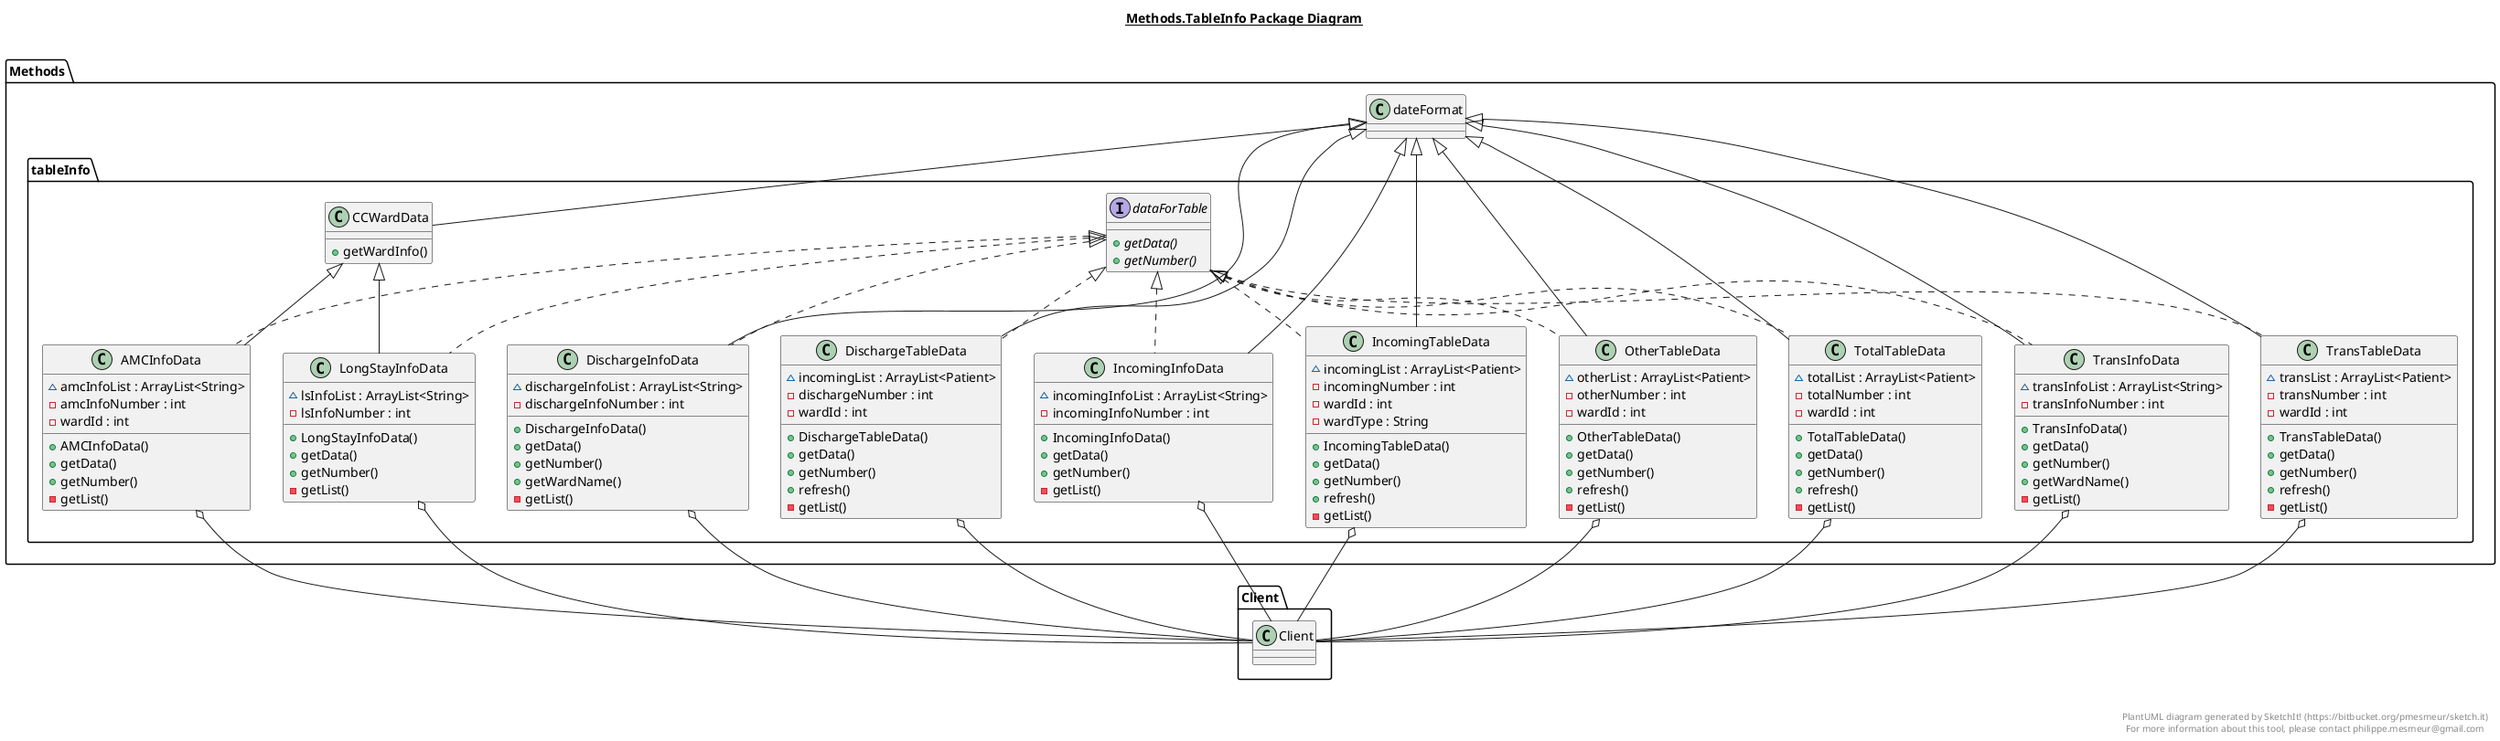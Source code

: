 @startuml

title __Methods.TableInfo Package Diagram__\n


    namespace Methods {
      namespace tableInfo {
        class Methods.tableInfo.AMCInfoData {
            ~ amcInfoList : ArrayList<String>
            - amcInfoNumber : int
            - wardId : int
            + AMCInfoData()
            + getData()
            + getNumber()
            - getList()
        }
      }
    }

  


    namespace Methods {
      namespace tableInfo {
        class Methods.tableInfo.CCWardData {
            + getWardInfo()
        }
      }
    }

  

    namespace Methods {
      namespace tableInfo {
        class Methods.tableInfo.DischargeInfoData {
            ~ dischargeInfoList : ArrayList<String>
            - dischargeInfoNumber : int
            + DischargeInfoData()
            + getData()
            + getNumber()
            + getWardName()
            - getList()
        }
      }
    }

  

    namespace Methods {
      namespace tableInfo {
        class Methods.tableInfo.DischargeTableData {
            ~ incomingList : ArrayList<Patient>
            - dischargeNumber : int
            - wardId : int
            + DischargeTableData()
            + getData()
            + getNumber()
            + refresh()
            - getList()
        }
      }
    }

  


    namespace Methods {
      namespace tableInfo {
        class Methods.tableInfo.IncomingInfoData {
            ~ incomingInfoList : ArrayList<String>
            - incomingInfoNumber : int
            + IncomingInfoData()
            + getData()
            + getNumber()
            - getList()
        }
      }
    }

  


    namespace Methods {
      namespace tableInfo {
        class Methods.tableInfo.IncomingTableData {
            ~ incomingList : ArrayList<Patient>
            - incomingNumber : int
            - wardId : int
            - wardType : String
            + IncomingTableData()
            + getData()
            + getNumber()
            + refresh()
            - getList()
        }
      }
    }


    namespace Methods {
      namespace tableInfo {
        class Methods.tableInfo.LongStayInfoData {
            ~ lsInfoList : ArrayList<String>
            - lsInfoNumber : int
            + LongStayInfoData()
            + getData()
            + getNumber()
            - getList()
        }
      }
    }

  

    namespace Methods {
      namespace tableInfo {
        class Methods.tableInfo.OtherTableData {
            ~ otherList : ArrayList<Patient>
            - otherNumber : int
            - wardId : int
            + OtherTableData()
            + getData()
            + getNumber()
            + refresh()
            - getList()
        }
      }
    }

  

    namespace Methods {
      namespace tableInfo {
        class Methods.tableInfo.TotalTableData {
            ~ totalList : ArrayList<Patient>
            - totalNumber : int
            - wardId : int
            + TotalTableData()
            + getData()
            + getNumber()
            + refresh()
            - getList()
        }
      }
    }

  


    namespace Methods {
      namespace tableInfo {
        class Methods.tableInfo.TransInfoData {
            ~ transInfoList : ArrayList<String>
            - transInfoNumber : int
            + TransInfoData()
            + getData()
            + getNumber()
            + getWardName()
            - getList()
        }
      }
    }

    namespace Methods {
      namespace tableInfo {
        class Methods.tableInfo.TransTableData {
            ~ transList : ArrayList<Patient>
            - transNumber : int
            - wardId : int
            + TransTableData()
            + getData()
            + getNumber()
            + refresh()
            - getList()
        }
      }
    }

  


    namespace Methods {
      namespace tableInfo {
        interface Methods.tableInfo.dataForTable {
            {abstract} + getData()
            {abstract} + getNumber()
        }
      }
    }

  

  Methods.tableInfo.AMCInfoData .up.|> Methods.tableInfo.dataForTable
  Methods.tableInfo.AMCInfoData -up-|> Methods.tableInfo.CCWardData
  Methods.tableInfo.AMCInfoData o-- Client.Client
  Methods.tableInfo.CCWardData -up-|> Methods.dateFormat
  Methods.tableInfo.DischargeInfoData .up.|> Methods.tableInfo.dataForTable
  Methods.tableInfo.DischargeInfoData -up-|> Methods.dateFormat
  Methods.tableInfo.DischargeInfoData o-- Client.Client
  Methods.tableInfo.DischargeTableData .up.|> Methods.tableInfo.dataForTable
  Methods.tableInfo.DischargeTableData -up-|> Methods.dateFormat
  Methods.tableInfo.DischargeTableData o-- Client.Client
  Methods.tableInfo.IncomingInfoData .up.|> Methods.tableInfo.dataForTable
  Methods.tableInfo.IncomingInfoData -up-|> Methods.dateFormat
  Methods.tableInfo.IncomingInfoData o-- Client.Client
  Methods.tableInfo.IncomingTableData .up.|> Methods.tableInfo.dataForTable
  Methods.tableInfo.IncomingTableData -up-|> Methods.dateFormat
  Methods.tableInfo.IncomingTableData o-- Client.Client
  Methods.tableInfo.LongStayInfoData .up.|> Methods.tableInfo.dataForTable
  Methods.tableInfo.LongStayInfoData -up-|> Methods.tableInfo.CCWardData
  Methods.tableInfo.LongStayInfoData o-- Client.Client
  Methods.tableInfo.OtherTableData .up.|> Methods.tableInfo.dataForTable
  Methods.tableInfo.OtherTableData -up-|> Methods.dateFormat
  Methods.tableInfo.OtherTableData o-- Client.Client
  Methods.tableInfo.TotalTableData .up.|> Methods.tableInfo.dataForTable
  Methods.tableInfo.TotalTableData -up-|> Methods.dateFormat
  Methods.tableInfo.TotalTableData o-- Client.Client
  Methods.tableInfo.TransInfoData .up.|> Methods.tableInfo.dataForTable
  Methods.tableInfo.TransInfoData -up-|> Methods.dateFormat
  Methods.tableInfo.TransInfoData o-- Client.Client
  Methods.tableInfo.TransTableData .up.|> Methods.tableInfo.dataForTable
  Methods.tableInfo.TransTableData -up-|> Methods.dateFormat
  Methods.tableInfo.TransTableData o-- Client.Client


right footer


PlantUML diagram generated by SketchIt! (https://bitbucket.org/pmesmeur/sketch.it)
For more information about this tool, please contact philippe.mesmeur@gmail.com
endfooter

@enduml
